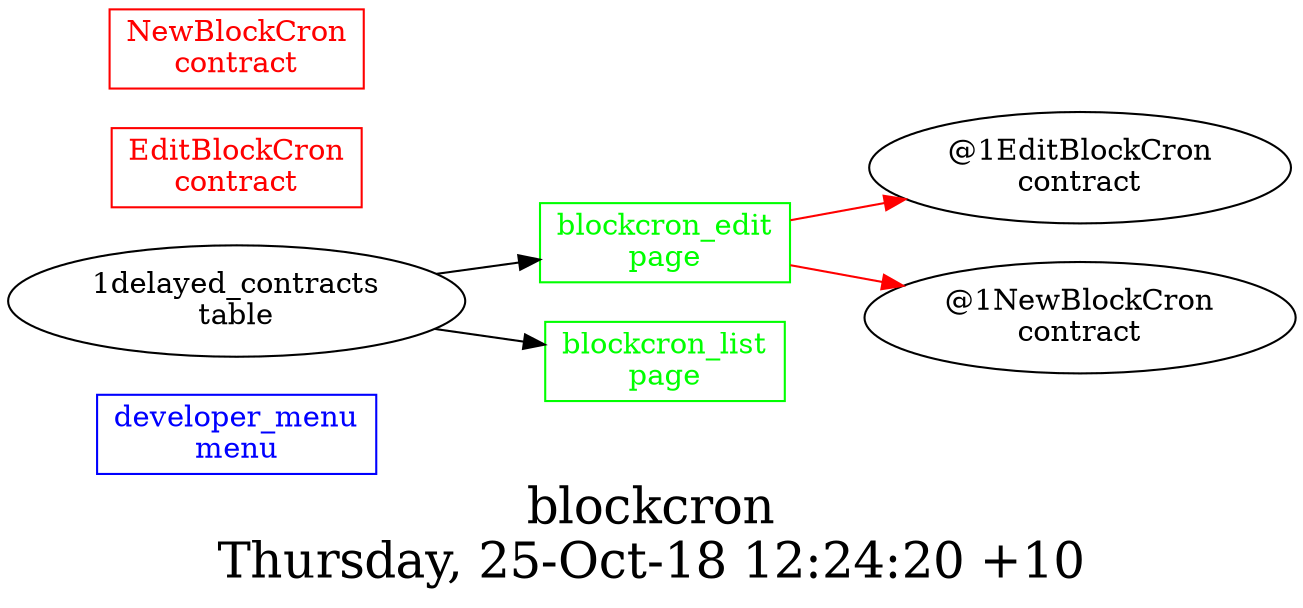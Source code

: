 digraph G {
fontsize="24";
label="blockcron\nThursday, 25-Oct-18 12:24:20 +10";
nojustify=true;
ordering=out;
rankdir=LR;
size="30";
"developer_menu\nmenu" [color=blue, fontcolor=blue, group=menus, shape=record];
"blockcron_edit\npage" -> "@1EditBlockCron\ncontract"  [ color=red ]
"blockcron_edit\npage" -> "@1NewBlockCron\ncontract"  [ color=red ]
"1delayed_contracts\ntable" -> "blockcron_edit\npage"
"blockcron_edit\npage" [color=green, fontcolor=green, group=pages, shape=record];
"1delayed_contracts\ntable" -> "blockcron_list\npage"
"blockcron_list\npage" [color=green, fontcolor=green, group=pages, shape=record];
"EditBlockCron\ncontract" [color=red, fontcolor=red, group=contracts, shape=record];
"NewBlockCron\ncontract" [color=red, fontcolor=red, group=contracts, shape=record];
}
